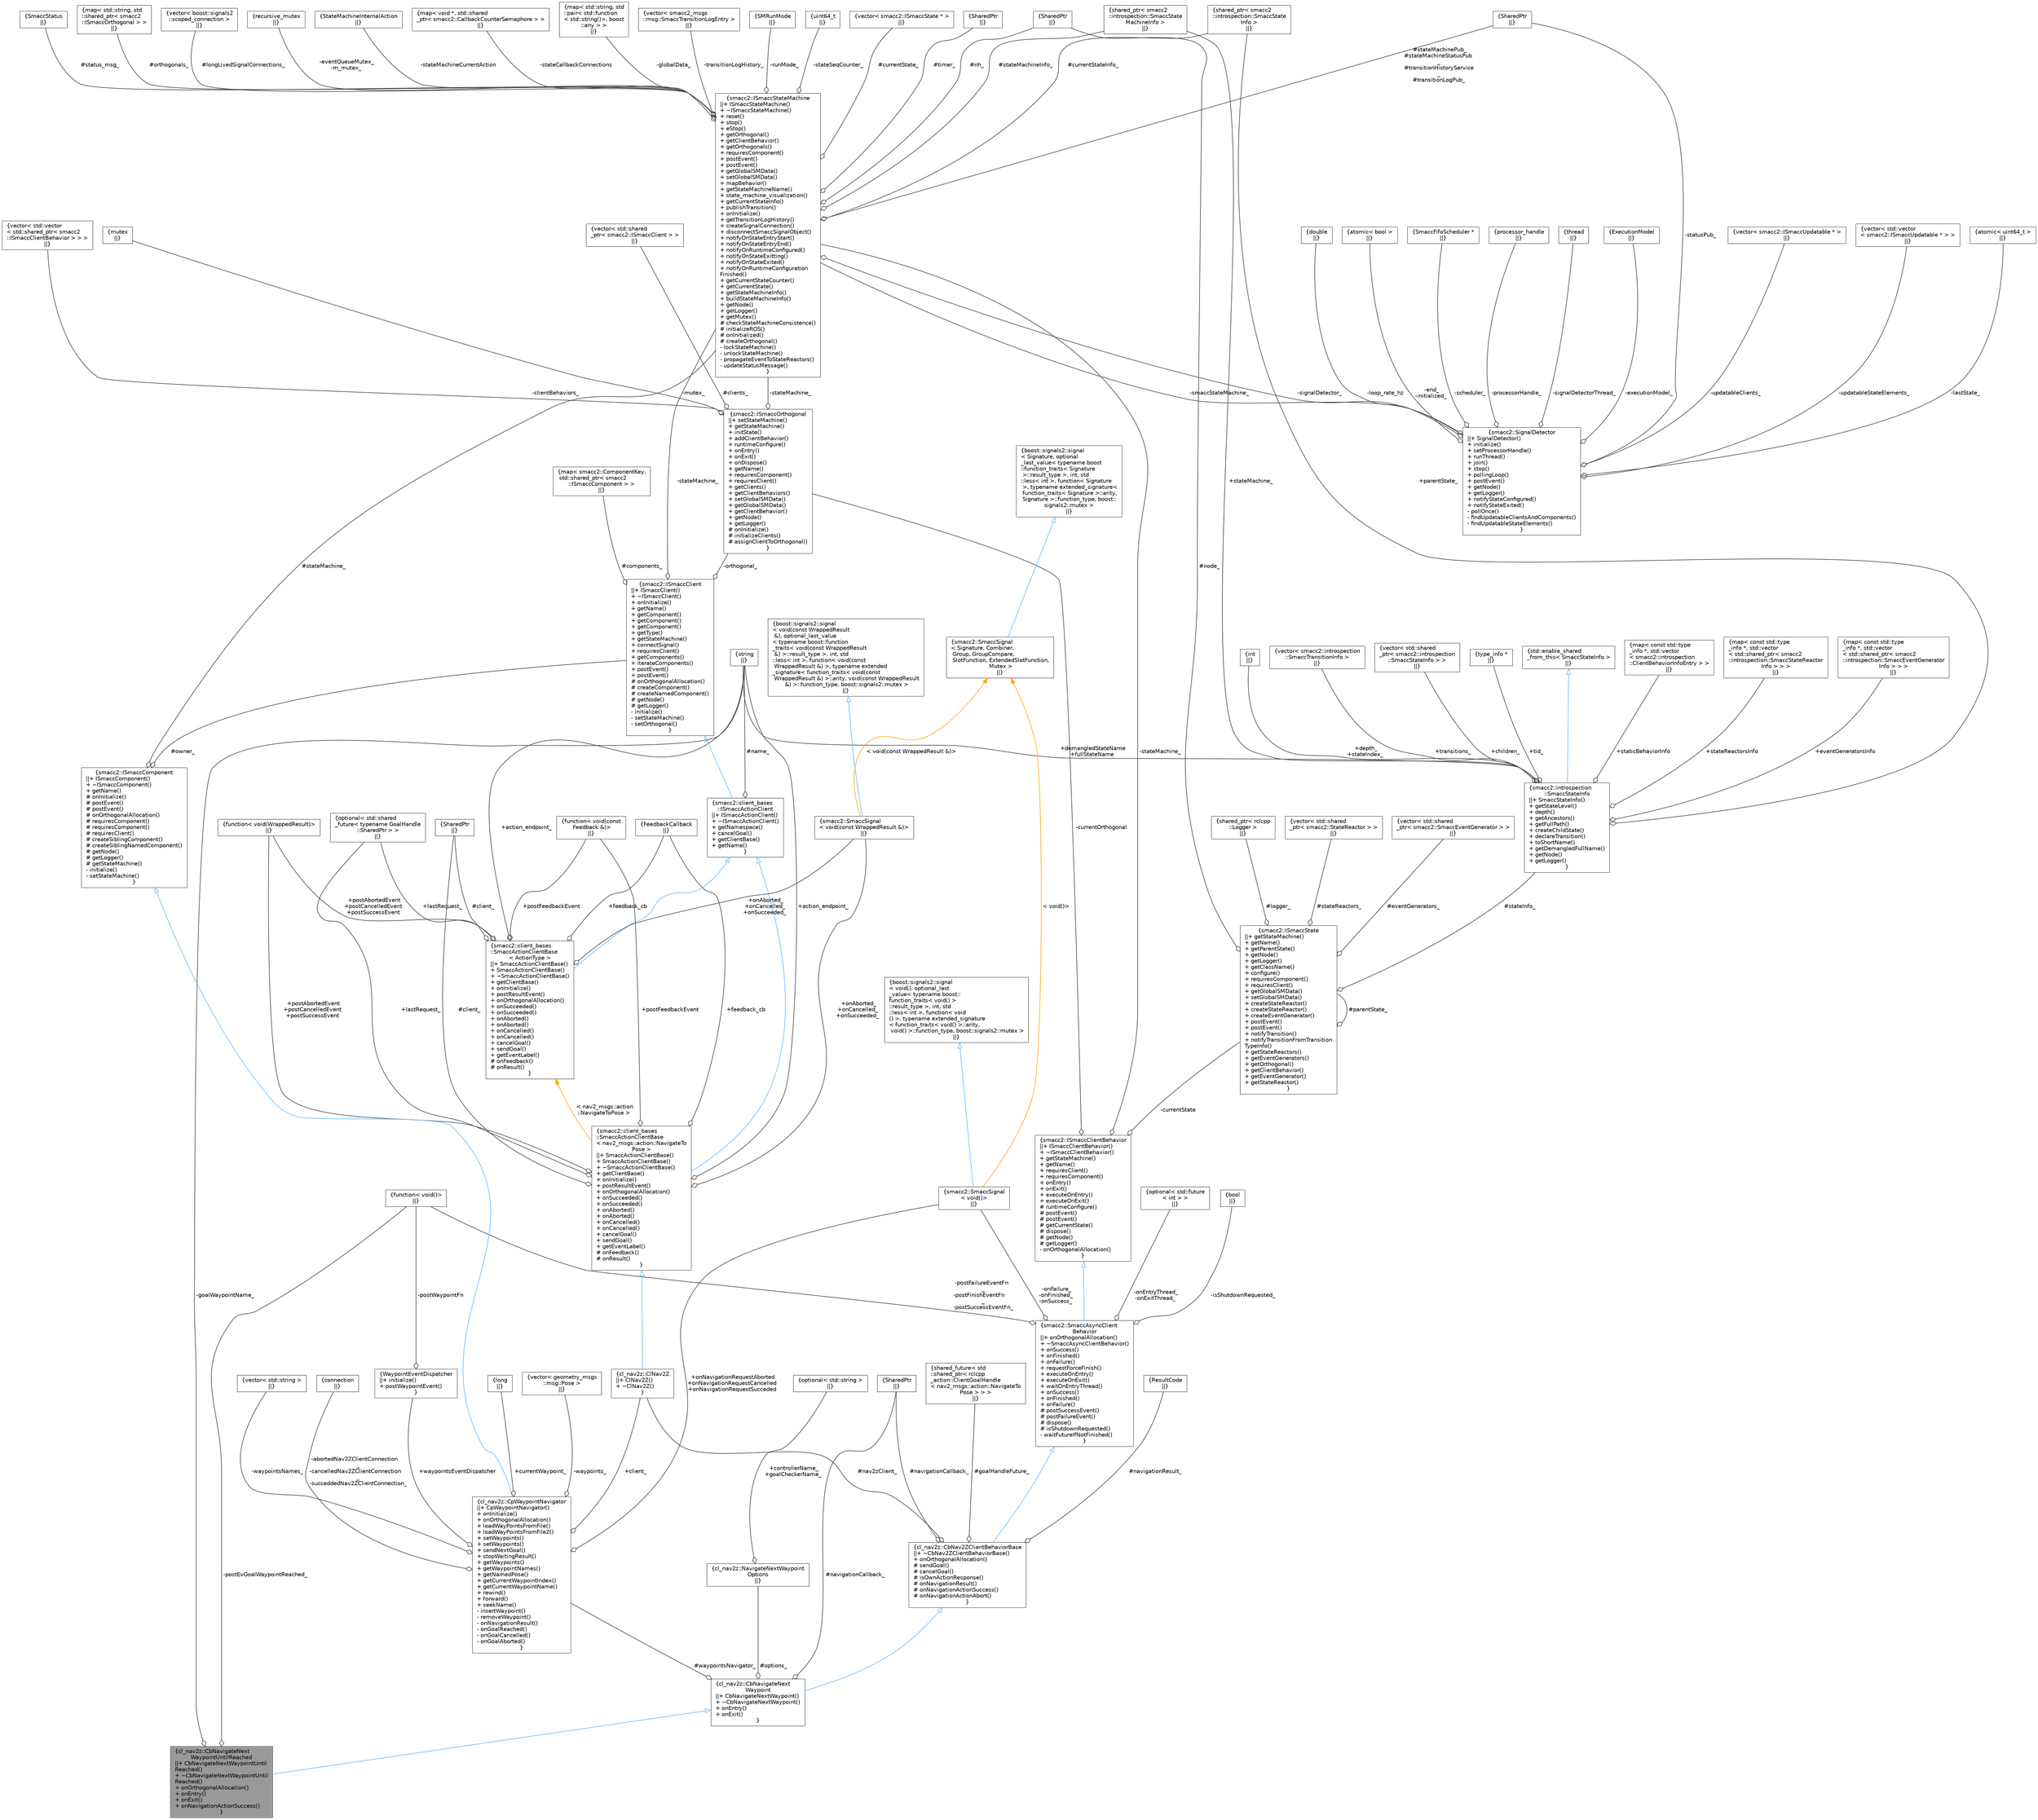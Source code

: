 digraph "cl_nav2z::CbNavigateNextWaypointUntilReached"
{
 // LATEX_PDF_SIZE
  bgcolor="transparent";
  edge [fontname=Helvetica,fontsize=10,labelfontname=Helvetica,labelfontsize=10];
  node [fontname=Helvetica,fontsize=10,shape=box,height=0.2,width=0.4];
  Node1 [label="{cl_nav2z::CbNavigateNext\lWaypointUntilReached\n||+ CbNavigateNextWaypointUntil\lReached()\l+ ~CbNavigateNextWaypointUntil\lReached()\l+ onOrthogonalAllocation()\l+ onEntry()\l+ onExit()\l+ onNavigationActionSuccess()\l}",height=0.2,width=0.4,color="gray40", fillcolor="grey60", style="filled", fontcolor="black",tooltip=" "];
  Node2 -> Node1 [dir="back",color="steelblue1",style="solid",arrowtail="onormal"];
  Node2 [label="{cl_nav2z::CbNavigateNext\lWaypoint\n||+ CbNavigateNextWaypoint()\l+ ~CbNavigateNextWaypoint()\l+ onEntry()\l+ onExit()\l}",height=0.2,width=0.4,color="gray40", fillcolor="white", style="filled",URL="$classcl__nav2z_1_1CbNavigateNextWaypoint.html",tooltip=" "];
  Node3 -> Node2 [dir="back",color="steelblue1",style="solid",arrowtail="onormal"];
  Node3 [label="{cl_nav2z::CbNav2ZClientBehaviorBase\n||+ ~CbNav2ZClientBehaviorBase()\l+ onOrthogonalAllocation()\l# sendGoal()\l# cancelGoal()\l# isOwnActionResponse()\l# onNavigationResult()\l# onNavigationActionSuccess()\l# onNavigationActionAbort()\l}",height=0.2,width=0.4,color="gray40", fillcolor="white", style="filled",URL="$classcl__nav2z_1_1CbNav2ZClientBehaviorBase.html",tooltip=" "];
  Node4 -> Node3 [dir="back",color="steelblue1",style="solid",arrowtail="onormal"];
  Node4 [label="{smacc2::SmaccAsyncClient\lBehavior\n||+ onOrthogonalAllocation()\l+ ~SmaccAsyncClientBehavior()\l+ onSuccess()\l+ onFinished()\l+ onFailure()\l+ requestForceFinish()\l+ executeOnEntry()\l+ executeOnExit()\l+ waitOnEntryThread()\l+ onSuccess()\l+ onFinished()\l+ onFailure()\l# postSuccessEvent()\l# postFailureEvent()\l# dispose()\l# isShutdownRequested()\l- waitFutureIfNotFinished()\l}",height=0.2,width=0.4,color="gray40", fillcolor="white", style="filled",URL="$classsmacc2_1_1SmaccAsyncClientBehavior.html",tooltip=" "];
  Node5 -> Node4 [dir="back",color="steelblue1",style="solid",arrowtail="onormal"];
  Node5 [label="{smacc2::ISmaccClientBehavior\n||+ ISmaccClientBehavior()\l+ ~ISmaccClientBehavior()\l+ getStateMachine()\l+ getName()\l+ requiresClient()\l+ requiresComponent()\l+ onEntry()\l+ onExit()\l+ executeOnEntry()\l+ executeOnExit()\l# runtimeConfigure()\l# postEvent()\l# postEvent()\l# getCurrentState()\l# dispose()\l# getNode()\l# getLogger()\l- onOrthogonalAllocation()\l}",height=0.2,width=0.4,color="gray40", fillcolor="white", style="filled",URL="$classsmacc2_1_1ISmaccClientBehavior.html",tooltip=" "];
  Node6 -> Node5 [color="grey25",style="solid",label=" -stateMachine_" ,arrowhead="odiamond"];
  Node6 [label="{smacc2::ISmaccStateMachine\n||+ ISmaccStateMachine()\l+ ~ISmaccStateMachine()\l+ reset()\l+ stop()\l+ eStop()\l+ getOrthogonal()\l+ getClientBehavior()\l+ getOrthogonals()\l+ requiresComponent()\l+ postEvent()\l+ postEvent()\l+ getGlobalSMData()\l+ setGlobalSMData()\l+ mapBehavior()\l+ getStateMachineName()\l+ state_machine_visualization()\l+ getCurrentStateInfo()\l+ publishTransition()\l+ onInitialize()\l+ getTransitionLogHistory()\l+ createSignalConnection()\l+ disconnectSmaccSignalObject()\l+ notifyOnStateEntryStart()\l+ notifyOnStateEntryEnd()\l+ notifyOnRuntimeConfigured()\l+ notifyOnStateExitting()\l+ notifyOnStateExited()\l+ notifyOnRuntimeConfiguration\lFinished()\l+ getCurrentStateCounter()\l+ getCurrentState()\l+ getStateMachineInfo()\l+ buildStateMachineInfo()\l+ getNode()\l+ getLogger()\l+ getMutex()\l# checkStateMachineConsistence()\l# initializeROS()\l# onInitialized()\l# createOrthogonal()\l- lockStateMachine()\l- unlockStateMachine()\l- propagateEventToStateReactors()\l- updateStatusMessage()\l}",height=0.2,width=0.4,color="gray40", fillcolor="white", style="filled",URL="$classsmacc2_1_1ISmaccStateMachine.html",tooltip=" "];
  Node7 -> Node6 [color="grey25",style="solid",label=" #nh_" ,arrowhead="odiamond"];
  Node7 [label="{SharedPtr\n||}",height=0.2,width=0.4,color="gray40", fillcolor="white", style="filled",tooltip=" "];
  Node8 -> Node6 [color="grey25",style="solid",label=" #timer_" ,arrowhead="odiamond"];
  Node8 [label="{SharedPtr\n||}",height=0.2,width=0.4,color="gray40", fillcolor="white", style="filled",tooltip=" "];
  Node9 -> Node6 [color="grey25",style="solid",label=" #stateMachinePub_\n#stateMachineStatusPub\l_\n#transitionHistoryService\l_\n#transitionLogPub_" ,arrowhead="odiamond"];
  Node9 [label="{SharedPtr\n||}",height=0.2,width=0.4,color="gray40", fillcolor="white", style="filled",tooltip=" "];
  Node10 -> Node6 [color="grey25",style="solid",label=" #currentState_" ,arrowhead="odiamond"];
  Node10 [label="{vector\< smacc2::ISmaccState * \>\n||}",height=0.2,width=0.4,color="gray40", fillcolor="white", style="filled",tooltip=" "];
  Node11 -> Node6 [color="grey25",style="solid",label=" #currentStateInfo_" ,arrowhead="odiamond"];
  Node11 [label="{shared_ptr\< smacc2\l::introspection::SmaccState\lInfo \>\n||}",height=0.2,width=0.4,color="gray40", fillcolor="white", style="filled",tooltip=" "];
  Node12 -> Node6 [color="grey25",style="solid",label=" #status_msg_" ,arrowhead="odiamond"];
  Node12 [label="{SmaccStatus\n||}",height=0.2,width=0.4,color="gray40", fillcolor="white", style="filled",tooltip=" "];
  Node13 -> Node6 [color="grey25",style="solid",label=" #orthogonals_" ,arrowhead="odiamond"];
  Node13 [label="{map\< std::string, std\l::shared_ptr\< smacc2\l::ISmaccOrthogonal \> \>\n||}",height=0.2,width=0.4,color="gray40", fillcolor="white", style="filled",tooltip=" "];
  Node14 -> Node6 [color="grey25",style="solid",label=" #longLivedSignalConnections_" ,arrowhead="odiamond"];
  Node14 [label="{vector\< boost::signals2\l::scoped_connection \>\n||}",height=0.2,width=0.4,color="gray40", fillcolor="white", style="filled",tooltip=" "];
  Node15 -> Node6 [color="grey25",style="solid",label=" #stateMachineInfo_" ,arrowhead="odiamond"];
  Node15 [label="{shared_ptr\< smacc2\l::introspection::SmaccState\lMachineInfo \>\n||}",height=0.2,width=0.4,color="gray40", fillcolor="white", style="filled",tooltip=" "];
  Node16 -> Node6 [color="grey25",style="solid",label=" -eventQueueMutex_\n-m_mutex_" ,arrowhead="odiamond"];
  Node16 [label="{recursive_mutex\n||}",height=0.2,width=0.4,color="gray40", fillcolor="white", style="filled",tooltip=" "];
  Node17 -> Node6 [color="grey25",style="solid",label=" -stateMachineCurrentAction" ,arrowhead="odiamond"];
  Node17 [label="{StateMachineInternalAction\n||}",height=0.2,width=0.4,color="gray40", fillcolor="white", style="filled",tooltip=" "];
  Node18 -> Node6 [color="grey25",style="solid",label=" -stateCallbackConnections" ,arrowhead="odiamond"];
  Node18 [label="{map\< void *, std::shared\l_ptr\< smacc2::CallbackCounterSemaphore \> \>\n||}",height=0.2,width=0.4,color="gray40", fillcolor="white", style="filled",tooltip=" "];
  Node19 -> Node6 [color="grey25",style="solid",label=" -globalData_" ,arrowhead="odiamond"];
  Node19 [label="{map\< std::string, std\l::pair\< std::function\l\< std::string()\>, boost\l::any \> \>\n||}",height=0.2,width=0.4,color="gray40", fillcolor="white", style="filled",tooltip=" "];
  Node20 -> Node6 [color="grey25",style="solid",label=" -transitionLogHistory_" ,arrowhead="odiamond"];
  Node20 [label="{vector\< smacc2_msgs\l::msg::SmaccTransitionLogEntry \>\n||}",height=0.2,width=0.4,color="gray40", fillcolor="white", style="filled",tooltip=" "];
  Node21 -> Node6 [color="grey25",style="solid",label=" -runMode_" ,arrowhead="odiamond"];
  Node21 [label="{SMRunMode\n||}",height=0.2,width=0.4,color="gray40", fillcolor="white", style="filled",tooltip=" "];
  Node22 -> Node6 [color="grey25",style="solid",label=" -signalDetector_" ,arrowhead="odiamond"];
  Node22 [label="{smacc2::SignalDetector\n||+ SignalDetector()\l+ initialize()\l+ setProcessorHandle()\l+ runThread()\l+ join()\l+ stop()\l+ pollingLoop()\l+ postEvent()\l+ getNode()\l+ getLogger()\l+ notifyStateConfigured()\l+ notifyStateExited()\l- pollOnce()\l- findUpdatableClientsAndComponents()\l- findUpdatableStateElements()\l}",height=0.2,width=0.4,color="gray40", fillcolor="white", style="filled",URL="$classsmacc2_1_1SignalDetector.html",tooltip=" "];
  Node6 -> Node22 [color="grey25",style="solid",label=" -smaccStateMachine_" ,arrowhead="odiamond"];
  Node23 -> Node22 [color="grey25",style="solid",label=" -updatableClients_" ,arrowhead="odiamond"];
  Node23 [label="{vector\< smacc2::ISmaccUpdatable * \>\n||}",height=0.2,width=0.4,color="gray40", fillcolor="white", style="filled",tooltip=" "];
  Node24 -> Node22 [color="grey25",style="solid",label=" -updatableStateElements_" ,arrowhead="odiamond"];
  Node24 [label="{vector\< std::vector\l\< smacc2::ISmaccUpdatable * \> \>\n||}",height=0.2,width=0.4,color="gray40", fillcolor="white", style="filled",tooltip=" "];
  Node25 -> Node22 [color="grey25",style="solid",label=" -lastState_" ,arrowhead="odiamond"];
  Node25 [label="{atomic\< uint64_t \>\n||}",height=0.2,width=0.4,color="gray40", fillcolor="white", style="filled",tooltip=" "];
  Node26 -> Node22 [color="grey25",style="solid",label=" -loop_rate_hz" ,arrowhead="odiamond"];
  Node26 [label="{double\n||}",height=0.2,width=0.4,color="gray40", fillcolor="white", style="filled",tooltip=" "];
  Node27 -> Node22 [color="grey25",style="solid",label=" -end_\n-initialized_" ,arrowhead="odiamond"];
  Node27 [label="{atomic\< bool \>\n||}",height=0.2,width=0.4,color="gray40", fillcolor="white", style="filled",tooltip=" "];
  Node9 -> Node22 [color="grey25",style="solid",label=" -statusPub_" ,arrowhead="odiamond"];
  Node28 -> Node22 [color="grey25",style="solid",label=" -scheduler_" ,arrowhead="odiamond"];
  Node28 [label="{SmaccFifoScheduler *\n||}",height=0.2,width=0.4,color="gray40", fillcolor="white", style="filled",tooltip=" "];
  Node29 -> Node22 [color="grey25",style="solid",label=" -processorHandle_" ,arrowhead="odiamond"];
  Node29 [label="{processor_handle\n||}",height=0.2,width=0.4,color="gray40", fillcolor="white", style="filled",tooltip=" "];
  Node30 -> Node22 [color="grey25",style="solid",label=" -signalDetectorThread_" ,arrowhead="odiamond"];
  Node30 [label="{thread\n||}",height=0.2,width=0.4,color="gray40", fillcolor="white", style="filled",tooltip=" "];
  Node31 -> Node22 [color="grey25",style="solid",label=" -executionModel_" ,arrowhead="odiamond"];
  Node31 [label="{ExecutionModel\n||}",height=0.2,width=0.4,color="gray40", fillcolor="white", style="filled",tooltip=" "];
  Node32 -> Node6 [color="grey25",style="solid",label=" -stateSeqCounter_" ,arrowhead="odiamond"];
  Node32 [label="{uint64_t\n||}",height=0.2,width=0.4,color="gray40", fillcolor="white", style="filled",tooltip=" "];
  Node33 -> Node5 [color="grey25",style="solid",label=" -currentState" ,arrowhead="odiamond"];
  Node33 [label="{smacc2::ISmaccState\n||+ getStateMachine()\l+ getName()\l+ getParentState()\l+ getNode()\l+ getLogger()\l+ getClassName()\l+ configure()\l+ requiresComponent()\l+ requiresClient()\l+ getGlobalSMData()\l+ setGlobalSMData()\l+ createStateReactor()\l+ createStateReactor()\l+ createEventGenerator()\l+ postEvent()\l+ postEvent()\l+ notifyTransition()\l+ notifyTransitionFromTransition\lTypeInfo()\l+ getStateReactors()\l+ getEventGenerators()\l+ getOrthogonal()\l+ getClientBehavior()\l+ getEventGenerator()\l+ getStateReactor()\l}",height=0.2,width=0.4,color="gray40", fillcolor="white", style="filled",URL="$classsmacc2_1_1ISmaccState.html",tooltip=" "];
  Node7 -> Node33 [color="grey25",style="solid",label=" #node_" ,arrowhead="odiamond"];
  Node34 -> Node33 [color="grey25",style="solid",label=" #logger_" ,arrowhead="odiamond"];
  Node34 [label="{shared_ptr\< rclcpp\l::Logger \>\n||}",height=0.2,width=0.4,color="gray40", fillcolor="white", style="filled",tooltip=" "];
  Node35 -> Node33 [color="grey25",style="solid",label=" #stateReactors_" ,arrowhead="odiamond"];
  Node35 [label="{vector\< std::shared\l_ptr\< smacc2::StateReactor \> \>\n||}",height=0.2,width=0.4,color="gray40", fillcolor="white", style="filled",tooltip=" "];
  Node36 -> Node33 [color="grey25",style="solid",label=" #eventGenerators_" ,arrowhead="odiamond"];
  Node36 [label="{vector\< std::shared\l_ptr\< smacc2::SmaccEventGenerator \> \>\n||}",height=0.2,width=0.4,color="gray40", fillcolor="white", style="filled",tooltip=" "];
  Node33 -> Node33 [color="grey25",style="solid",label=" #parentState_" ,arrowhead="odiamond"];
  Node37 -> Node33 [color="grey25",style="solid",label=" #stateInfo_" ,arrowhead="odiamond"];
  Node37 [label="{smacc2::introspection\l::SmaccStateInfo\n||+ SmaccStateInfo()\l+ getStateLevel()\l+ depth()\l+ getAncestors()\l+ getFullPath()\l+ createChildState()\l+ declareTransition()\l+ toShortName()\l+ getDemangledFullName()\l+ getNode()\l+ getLogger()\l}",height=0.2,width=0.4,color="gray40", fillcolor="white", style="filled",URL="$classsmacc2_1_1introspection_1_1SmaccStateInfo.html",tooltip=" "];
  Node38 -> Node37 [dir="back",color="steelblue1",style="solid",arrowtail="onormal"];
  Node38 [label="{std::enable_shared\l_from_this\< SmaccStateInfo \>\n||}",height=0.2,width=0.4,color="gray40", fillcolor="white", style="filled",tooltip=" "];
  Node39 -> Node37 [color="grey25",style="solid",label=" +staticBehaviorInfo" ,arrowhead="odiamond"];
  Node39 [label="{map\< const std::type\l_info *, std::vector\l\< smacc2::introspection\l::ClientBehaviorInfoEntry \> \>\n||}",height=0.2,width=0.4,color="gray40", fillcolor="white", style="filled",tooltip=" "];
  Node40 -> Node37 [color="grey25",style="solid",label=" +stateReactorsInfo" ,arrowhead="odiamond"];
  Node40 [label="{map\< const std::type\l_info *, std::vector\l\< std::shared_ptr\< smacc2\l::introspection::SmaccStateReactor\lInfo \> \> \>\n||}",height=0.2,width=0.4,color="gray40", fillcolor="white", style="filled",tooltip=" "];
  Node41 -> Node37 [color="grey25",style="solid",label=" +eventGeneratorsInfo" ,arrowhead="odiamond"];
  Node41 [label="{map\< const std::type\l_info *, std::vector\l\< std::shared_ptr\< smacc2\l::introspection::SmaccEventGenerator\lInfo \> \> \>\n||}",height=0.2,width=0.4,color="gray40", fillcolor="white", style="filled",tooltip=" "];
  Node42 -> Node37 [color="grey25",style="solid",label=" +depth_\n+stateIndex_" ,arrowhead="odiamond"];
  Node42 [label="{int\n||}",height=0.2,width=0.4,color="gray40", fillcolor="white", style="filled",tooltip=" "];
  Node43 -> Node37 [color="grey25",style="solid",label=" +demangledStateName\n+fullStateName" ,arrowhead="odiamond"];
  Node43 [label="{string\n||}",height=0.2,width=0.4,color="gray40", fillcolor="white", style="filled",tooltip=" "];
  Node15 -> Node37 [color="grey25",style="solid",label=" +stateMachine_" ,arrowhead="odiamond"];
  Node11 -> Node37 [color="grey25",style="solid",label=" +parentState_" ,arrowhead="odiamond"];
  Node44 -> Node37 [color="grey25",style="solid",label=" +transitions_" ,arrowhead="odiamond"];
  Node44 [label="{vector\< smacc2::introspection\l::SmaccTransitionInfo \>\n||}",height=0.2,width=0.4,color="gray40", fillcolor="white", style="filled",tooltip=" "];
  Node45 -> Node37 [color="grey25",style="solid",label=" +children_" ,arrowhead="odiamond"];
  Node45 [label="{vector\< std::shared\l_ptr\< smacc2::introspection\l::SmaccStateInfo \> \>\n||}",height=0.2,width=0.4,color="gray40", fillcolor="white", style="filled",tooltip=" "];
  Node46 -> Node37 [color="grey25",style="solid",label=" +tid_" ,arrowhead="odiamond"];
  Node46 [label="{type_info *\n||}",height=0.2,width=0.4,color="gray40", fillcolor="white", style="filled",tooltip=" "];
  Node47 -> Node5 [color="grey25",style="solid",label=" -currentOrthogonal" ,arrowhead="odiamond"];
  Node47 [label="{smacc2::ISmaccOrthogonal\n||+ setStateMachine()\l+ getStateMachine()\l+ initState()\l+ addClientBehavior()\l+ runtimeConfigure()\l+ onEntry()\l+ onExit()\l+ onDispose()\l+ getName()\l+ requiresComponent()\l+ requiresClient()\l+ getClients()\l+ getClientBehaviors()\l+ setGlobalSMData()\l+ getGlobalSMData()\l+ getClientBehavior()\l+ getNode()\l+ getLogger()\l# onInitialize()\l# initializeClients()\l# assignClientToOrthogonal()\l}",height=0.2,width=0.4,color="gray40", fillcolor="white", style="filled",URL="$classsmacc2_1_1ISmaccOrthogonal.html",tooltip=" "];
  Node48 -> Node47 [color="grey25",style="solid",label=" #clients_" ,arrowhead="odiamond"];
  Node48 [label="{vector\< std::shared\l_ptr\< smacc2::ISmaccClient \> \>\n||}",height=0.2,width=0.4,color="gray40", fillcolor="white", style="filled",tooltip=" "];
  Node6 -> Node47 [color="grey25",style="solid",label=" -stateMachine_" ,arrowhead="odiamond"];
  Node49 -> Node47 [color="grey25",style="solid",label=" -clientBehaviors_" ,arrowhead="odiamond"];
  Node49 [label="{vector\< std::vector\l\< std::shared_ptr\< smacc2\l::ISmaccClientBehavior \> \> \>\n||}",height=0.2,width=0.4,color="gray40", fillcolor="white", style="filled",tooltip=" "];
  Node50 -> Node47 [color="grey25",style="solid",label=" -mutex_" ,arrowhead="odiamond"];
  Node50 [label="{mutex\n||}",height=0.2,width=0.4,color="gray40", fillcolor="white", style="filled",tooltip=" "];
  Node51 -> Node4 [color="grey25",style="solid",label=" -onEntryThread_\n-onExitThread_" ,arrowhead="odiamond"];
  Node51 [label="{optional\< std::future\l\< int \> \>\n||}",height=0.2,width=0.4,color="gray40", fillcolor="white", style="filled",tooltip=" "];
  Node52 -> Node4 [color="grey25",style="solid",label=" -postFailureEventFn\l_\n-postFinishEventFn\l_\n-postSuccessEventFn_" ,arrowhead="odiamond"];
  Node52 [label="{function\< void()\>\n||}",height=0.2,width=0.4,color="gray40", fillcolor="white", style="filled",tooltip=" "];
  Node53 -> Node4 [color="grey25",style="solid",label=" -onFailure_\n-onFinished_\n-onSuccess_" ,arrowhead="odiamond"];
  Node53 [label="{smacc2::SmaccSignal\l\< void()\>\n||}",height=0.2,width=0.4,color="gray40", fillcolor="white", style="filled",URL="$classsmacc2_1_1SmaccSignal.html",tooltip=" "];
  Node54 -> Node53 [dir="back",color="steelblue1",style="solid",arrowtail="onormal"];
  Node54 [label="{boost::signals2::signal\l\< void(), optional_last\l_value\< typename boost::\lfunction_traits\< void() \>\l::result_type \>, int, std\l::less\< int \>, function\< void\l() \>, typename extended_signature\l\< function_traits\< void() \>::arity,\l void() \>::function_type, boost::signals2::mutex \>\n||}",height=0.2,width=0.4,color="gray40", fillcolor="white", style="filled",tooltip=" "];
  Node55 -> Node53 [dir="back",color="orange",style="solid",label=" \< void()\>" ];
  Node55 [label="{smacc2::SmaccSignal\l\< Signature, Combiner,\l Group, GroupCompare,\l SlotFunction, ExtendedSlotFunction,\l Mutex \>\n||}",height=0.2,width=0.4,color="gray40", fillcolor="white", style="filled",URL="$classsmacc2_1_1SmaccSignal.html",tooltip=" "];
  Node56 -> Node55 [dir="back",color="steelblue1",style="solid",arrowtail="onormal"];
  Node56 [label="{boost::signals2::signal\l\< Signature, optional\l_last_value\< typename boost\l::function_traits\< Signature\l \>::result_type \>, int, std\l::less\< int \>, function\< Signature\l \>, typename extended_signature\<\l function_traits\< Signature \>::arity,\l Signature \>::function_type, boost::\lsignals2::mutex \>\n||}",height=0.2,width=0.4,color="gray40", fillcolor="white", style="filled",tooltip=" "];
  Node57 -> Node4 [color="grey25",style="solid",label=" -isShutdownRequested_" ,arrowhead="odiamond"];
  Node57 [label="{bool\n||}",height=0.2,width=0.4,color="gray40", fillcolor="white", style="filled",URL="$classbool.html",tooltip=" "];
  Node58 -> Node3 [color="grey25",style="solid",label=" #nav2zClient_" ,arrowhead="odiamond"];
  Node58 [label="{cl_nav2z::ClNav2Z\n||+ ClNav2Z()\l+ ~ClNav2Z()\l}",height=0.2,width=0.4,color="gray40", fillcolor="white", style="filled",URL="$classcl__nav2z_1_1ClNav2Z.html",tooltip=" "];
  Node59 -> Node58 [dir="back",color="steelblue1",style="solid",arrowtail="onormal"];
  Node59 [label="{smacc2::client_bases\l::SmaccActionClientBase\l\< nav2_msgs::action::NavigateTo\lPose \>\n||+ SmaccActionClientBase()\l+ SmaccActionClientBase()\l+ ~SmaccActionClientBase()\l+ getClientBase()\l+ onInitialize()\l+ postResultEvent()\l+ onOrthogonalAllocation()\l+ onSucceeded()\l+ onSucceeded()\l+ onAborted()\l+ onAborted()\l+ onCancelled()\l+ onCancelled()\l+ cancelGoal()\l+ sendGoal()\l+ getEventLabel()\l# onFeedback()\l# onResult()\l}",height=0.2,width=0.4,color="gray40", fillcolor="white", style="filled",URL="$classsmacc2_1_1client__bases_1_1SmaccActionClientBase.html",tooltip=" "];
  Node60 -> Node59 [dir="back",color="steelblue1",style="solid",arrowtail="onormal"];
  Node60 [label="{smacc2::client_bases\l::ISmaccActionClient\n||+ ISmaccActionClient()\l+ ~ISmaccActionClient()\l+ getNamespace()\l+ cancelGoal()\l+ getClientBase()\l+ getName()\l}",height=0.2,width=0.4,color="gray40", fillcolor="white", style="filled",URL="$classsmacc2_1_1client__bases_1_1ISmaccActionClient.html",tooltip=" "];
  Node61 -> Node60 [dir="back",color="steelblue1",style="solid",arrowtail="onormal"];
  Node61 [label="{smacc2::ISmaccClient\n||+ ISmaccClient()\l+ ~ISmaccClient()\l+ onInitialize()\l+ getName()\l+ getComponent()\l+ getComponent()\l+ getComponent()\l+ getType()\l+ getStateMachine()\l+ connectSignal()\l+ requiresClient()\l+ getComponents()\l+ iterateComponents()\l+ postEvent()\l+ postEvent()\l# onOrthogonalAllocation()\l# createComponent()\l# createNamedComponent()\l# getNode()\l# getLogger()\l- initialize()\l- setStateMachine()\l- setOrthogonal()\l}",height=0.2,width=0.4,color="gray40", fillcolor="white", style="filled",URL="$classsmacc2_1_1ISmaccClient.html",tooltip=" "];
  Node62 -> Node61 [color="grey25",style="solid",label=" #components_" ,arrowhead="odiamond"];
  Node62 [label="{map\< smacc2::ComponentKey,\l std::shared_ptr\< smacc2\l::ISmaccComponent \> \>\n||}",height=0.2,width=0.4,color="gray40", fillcolor="white", style="filled",tooltip=" "];
  Node6 -> Node61 [color="grey25",style="solid",label=" -stateMachine_" ,arrowhead="odiamond"];
  Node47 -> Node61 [color="grey25",style="solid",label=" -orthogonal_" ,arrowhead="odiamond"];
  Node43 -> Node60 [color="grey25",style="solid",label=" #name_" ,arrowhead="odiamond"];
  Node43 -> Node59 [color="grey25",style="solid",label=" +action_endpoint_" ,arrowhead="odiamond"];
  Node63 -> Node59 [color="grey25",style="solid",label=" +lastRequest_" ,arrowhead="odiamond"];
  Node63 [label="{optional\< std::shared\l_future\< typename GoalHandle\l::SharedPtr \> \>\n||}",height=0.2,width=0.4,color="gray40", fillcolor="white", style="filled",tooltip=" "];
  Node64 -> Node59 [color="grey25",style="solid",label=" +onAborted_\n+onCancelled_\n+onSucceeded_" ,arrowhead="odiamond"];
  Node64 [label="{smacc2::SmaccSignal\l\< void(const WrappedResult &)\>\n||}",height=0.2,width=0.4,color="gray40", fillcolor="white", style="filled",URL="$classsmacc2_1_1SmaccSignal.html",tooltip=" "];
  Node65 -> Node64 [dir="back",color="steelblue1",style="solid",arrowtail="onormal"];
  Node65 [label="{boost::signals2::signal\l\< void(const WrappedResult\l &), optional_last_value\l\< typename boost::function\l_traits\< void(const WrappedResult\l &) \>::result_type \>, int, std\l::less\< int \>, function\< void(const\l WrappedResult &) \>, typename extended\l_signature\< function_traits\< void(const\l WrappedResult &) \>::arity, void(const WrappedResult\l &) \>::function_type, boost::signals2::mutex \>\n||}",height=0.2,width=0.4,color="gray40", fillcolor="white", style="filled",tooltip=" "];
  Node55 -> Node64 [dir="back",color="orange",style="solid",label=" \< void(const WrappedResult &)\>" ];
  Node66 -> Node59 [color="grey25",style="solid",label=" +postAbortedEvent\n+postCancelledEvent\n+postSuccessEvent" ,arrowhead="odiamond"];
  Node66 [label="{function\< void(WrappedResult)\>\n||}",height=0.2,width=0.4,color="gray40", fillcolor="white", style="filled",tooltip=" "];
  Node67 -> Node59 [color="grey25",style="solid",label=" +postFeedbackEvent" ,arrowhead="odiamond"];
  Node67 [label="{function\< void(const\l Feedback &)\>\n||}",height=0.2,width=0.4,color="gray40", fillcolor="white", style="filled",tooltip=" "];
  Node68 -> Node59 [color="grey25",style="solid",label=" +feedback_cb" ,arrowhead="odiamond"];
  Node68 [label="{FeedbackCallback\n||}",height=0.2,width=0.4,color="gray40", fillcolor="white", style="filled",tooltip=" "];
  Node69 -> Node59 [color="grey25",style="solid",label=" #client_" ,arrowhead="odiamond"];
  Node69 [label="{SharedPtr\n||}",height=0.2,width=0.4,color="gray40", fillcolor="white", style="filled",tooltip=" "];
  Node70 -> Node59 [dir="back",color="orange",style="solid",label=" \< nav2_msgs::action\l::NavigateToPose \>" ];
  Node70 [label="{smacc2::client_bases\l::SmaccActionClientBase\l\< ActionType \>\n||+ SmaccActionClientBase()\l+ SmaccActionClientBase()\l+ ~SmaccActionClientBase()\l+ getClientBase()\l+ onInitialize()\l+ postResultEvent()\l+ onOrthogonalAllocation()\l+ onSucceeded()\l+ onSucceeded()\l+ onAborted()\l+ onAborted()\l+ onCancelled()\l+ onCancelled()\l+ cancelGoal()\l+ sendGoal()\l+ getEventLabel()\l# onFeedback()\l# onResult()\l}",height=0.2,width=0.4,color="gray40", fillcolor="white", style="filled",URL="$classsmacc2_1_1client__bases_1_1SmaccActionClientBase.html",tooltip=" "];
  Node60 -> Node70 [dir="back",color="steelblue1",style="solid",arrowtail="onormal"];
  Node43 -> Node70 [color="grey25",style="solid",label=" +action_endpoint_" ,arrowhead="odiamond"];
  Node63 -> Node70 [color="grey25",style="solid",label=" +lastRequest_" ,arrowhead="odiamond"];
  Node64 -> Node70 [color="grey25",style="solid",label=" +onAborted_\n+onCancelled_\n+onSucceeded_" ,arrowhead="odiamond"];
  Node66 -> Node70 [color="grey25",style="solid",label=" +postAbortedEvent\n+postCancelledEvent\n+postSuccessEvent" ,arrowhead="odiamond"];
  Node67 -> Node70 [color="grey25",style="solid",label=" +postFeedbackEvent" ,arrowhead="odiamond"];
  Node68 -> Node70 [color="grey25",style="solid",label=" +feedback_cb" ,arrowhead="odiamond"];
  Node69 -> Node70 [color="grey25",style="solid",label=" #client_" ,arrowhead="odiamond"];
  Node71 -> Node3 [color="grey25",style="solid",label=" #navigationCallback_" ,arrowhead="odiamond"];
  Node71 [label="{SharedPtr\n||}",height=0.2,width=0.4,color="gray40", fillcolor="white", style="filled",tooltip=" "];
  Node72 -> Node3 [color="grey25",style="solid",label=" #navigationResult_" ,arrowhead="odiamond"];
  Node72 [label="{ResultCode\n||}",height=0.2,width=0.4,color="gray40", fillcolor="white", style="filled",tooltip=" "];
  Node73 -> Node3 [color="grey25",style="solid",label=" #goalHandleFuture_" ,arrowhead="odiamond"];
  Node73 [label="{shared_future\< std\l::shared_ptr\< rclcpp\l_action::ClientGoalHandle\l\< nav2_msgs::action::NavigateTo\lPose \> \> \>\n||}",height=0.2,width=0.4,color="gray40", fillcolor="white", style="filled",tooltip=" "];
  Node74 -> Node2 [color="grey25",style="solid",label=" #waypointsNavigator_" ,arrowhead="odiamond"];
  Node74 [label="{cl_nav2z::CpWaypointNavigator\n||+ CpWaypointNavigator()\l+ onInitialize()\l+ onOrthogonalAllocation()\l+ loadWayPointsFromFile()\l+ loadWayPointsFromFile2()\l+ setWaypoints()\l+ setWaypoints()\l+ sendNextGoal()\l+ stopWaitingResult()\l+ getWaypoints()\l+ getWaypointNames()\l+ getNamedPose()\l+ getCurrentWaypointIndex()\l+ getCurrentWaypointName()\l+ rewind()\l+ forward()\l+ seekName()\l- insertWaypoint()\l- removeWaypoint()\l- onNavigationResult()\l- onGoalReached()\l- onGoalCancelled()\l- onGoalAborted()\l}",height=0.2,width=0.4,color="gray40", fillcolor="white", style="filled",URL="$classcl__nav2z_1_1CpWaypointNavigator.html",tooltip=" "];
  Node75 -> Node74 [dir="back",color="steelblue1",style="solid",arrowtail="onormal"];
  Node75 [label="{smacc2::ISmaccComponent\n||+ ISmaccComponent()\l+ ~ISmaccComponent()\l+ getName()\l# onInitialize()\l# postEvent()\l# postEvent()\l# onOrthogonalAllocation()\l# requiresComponent()\l# requiresComponent()\l# requiresClient()\l# createSiblingComponent()\l# createSiblingNamedComponent()\l# getNode()\l# getLogger()\l# getStateMachine()\l- initialize()\l- setStateMachine()\l}",height=0.2,width=0.4,color="gray40", fillcolor="white", style="filled",URL="$classsmacc2_1_1ISmaccComponent.html",tooltip=" "];
  Node6 -> Node75 [color="grey25",style="solid",label=" #stateMachine_" ,arrowhead="odiamond"];
  Node61 -> Node75 [color="grey25",style="solid",label=" #owner_" ,arrowhead="odiamond"];
  Node76 -> Node74 [color="grey25",style="solid",label=" +waypointsEventDispatcher" ,arrowhead="odiamond"];
  Node76 [label="{WaypointEventDispatcher\n||+ initialize()\l+ postWaypointEvent()\l}",height=0.2,width=0.4,color="gray40", fillcolor="white", style="filled",URL="$classWaypointEventDispatcher.html",tooltip=" "];
  Node52 -> Node76 [color="grey25",style="solid",label=" -postWaypointFn" ,arrowhead="odiamond"];
  Node58 -> Node74 [color="grey25",style="solid",label=" +client_" ,arrowhead="odiamond"];
  Node77 -> Node74 [color="grey25",style="solid",label=" +currentWaypoint_" ,arrowhead="odiamond"];
  Node77 [label="{long\n||}",height=0.2,width=0.4,color="gray40", fillcolor="white", style="filled",tooltip=" "];
  Node53 -> Node74 [color="grey25",style="solid",label=" +onNavigationRequestAborted\n+onNavigationRequestCancelled\n+onNavigationRequestSucceded" ,arrowhead="odiamond"];
  Node78 -> Node74 [color="grey25",style="solid",label=" -waypoints_" ,arrowhead="odiamond"];
  Node78 [label="{vector\< geometry_msgs\l::msg::Pose \>\n||}",height=0.2,width=0.4,color="gray40", fillcolor="white", style="filled",tooltip=" "];
  Node79 -> Node74 [color="grey25",style="solid",label=" -waypointsNames_" ,arrowhead="odiamond"];
  Node79 [label="{vector\< std::string \>\n||}",height=0.2,width=0.4,color="gray40", fillcolor="white", style="filled",tooltip=" "];
  Node80 -> Node74 [color="grey25",style="solid",label=" -abortedNav2ZClientConnection\l_\n-cancelledNav2ZClientConnection\l_\n-succeddedNav2ZClientConnection_" ,arrowhead="odiamond"];
  Node80 [label="{connection\n||}",height=0.2,width=0.4,color="gray40", fillcolor="white", style="filled",tooltip=" "];
  Node81 -> Node2 [color="grey25",style="solid",label=" #options_" ,arrowhead="odiamond"];
  Node81 [label="{cl_nav2z::NavigateNextWaypoint\lOptions\n||}",height=0.2,width=0.4,color="gray40", fillcolor="white", style="filled",URL="$structcl__nav2z_1_1NavigateNextWaypointOptions.html",tooltip=" "];
  Node82 -> Node81 [color="grey25",style="solid",label=" +controllerName_\n+goalCheckerName_" ,arrowhead="odiamond"];
  Node82 [label="{optional\< std::string \>\n||}",height=0.2,width=0.4,color="gray40", fillcolor="white", style="filled",tooltip=" "];
  Node71 -> Node2 [color="grey25",style="solid",label=" #navigationCallback_" ,arrowhead="odiamond"];
  Node43 -> Node1 [color="grey25",style="solid",label=" -goalWaypointName_" ,arrowhead="odiamond"];
  Node52 -> Node1 [color="grey25",style="solid",label=" -postEvGoalWaypointReached_" ,arrowhead="odiamond"];
}
